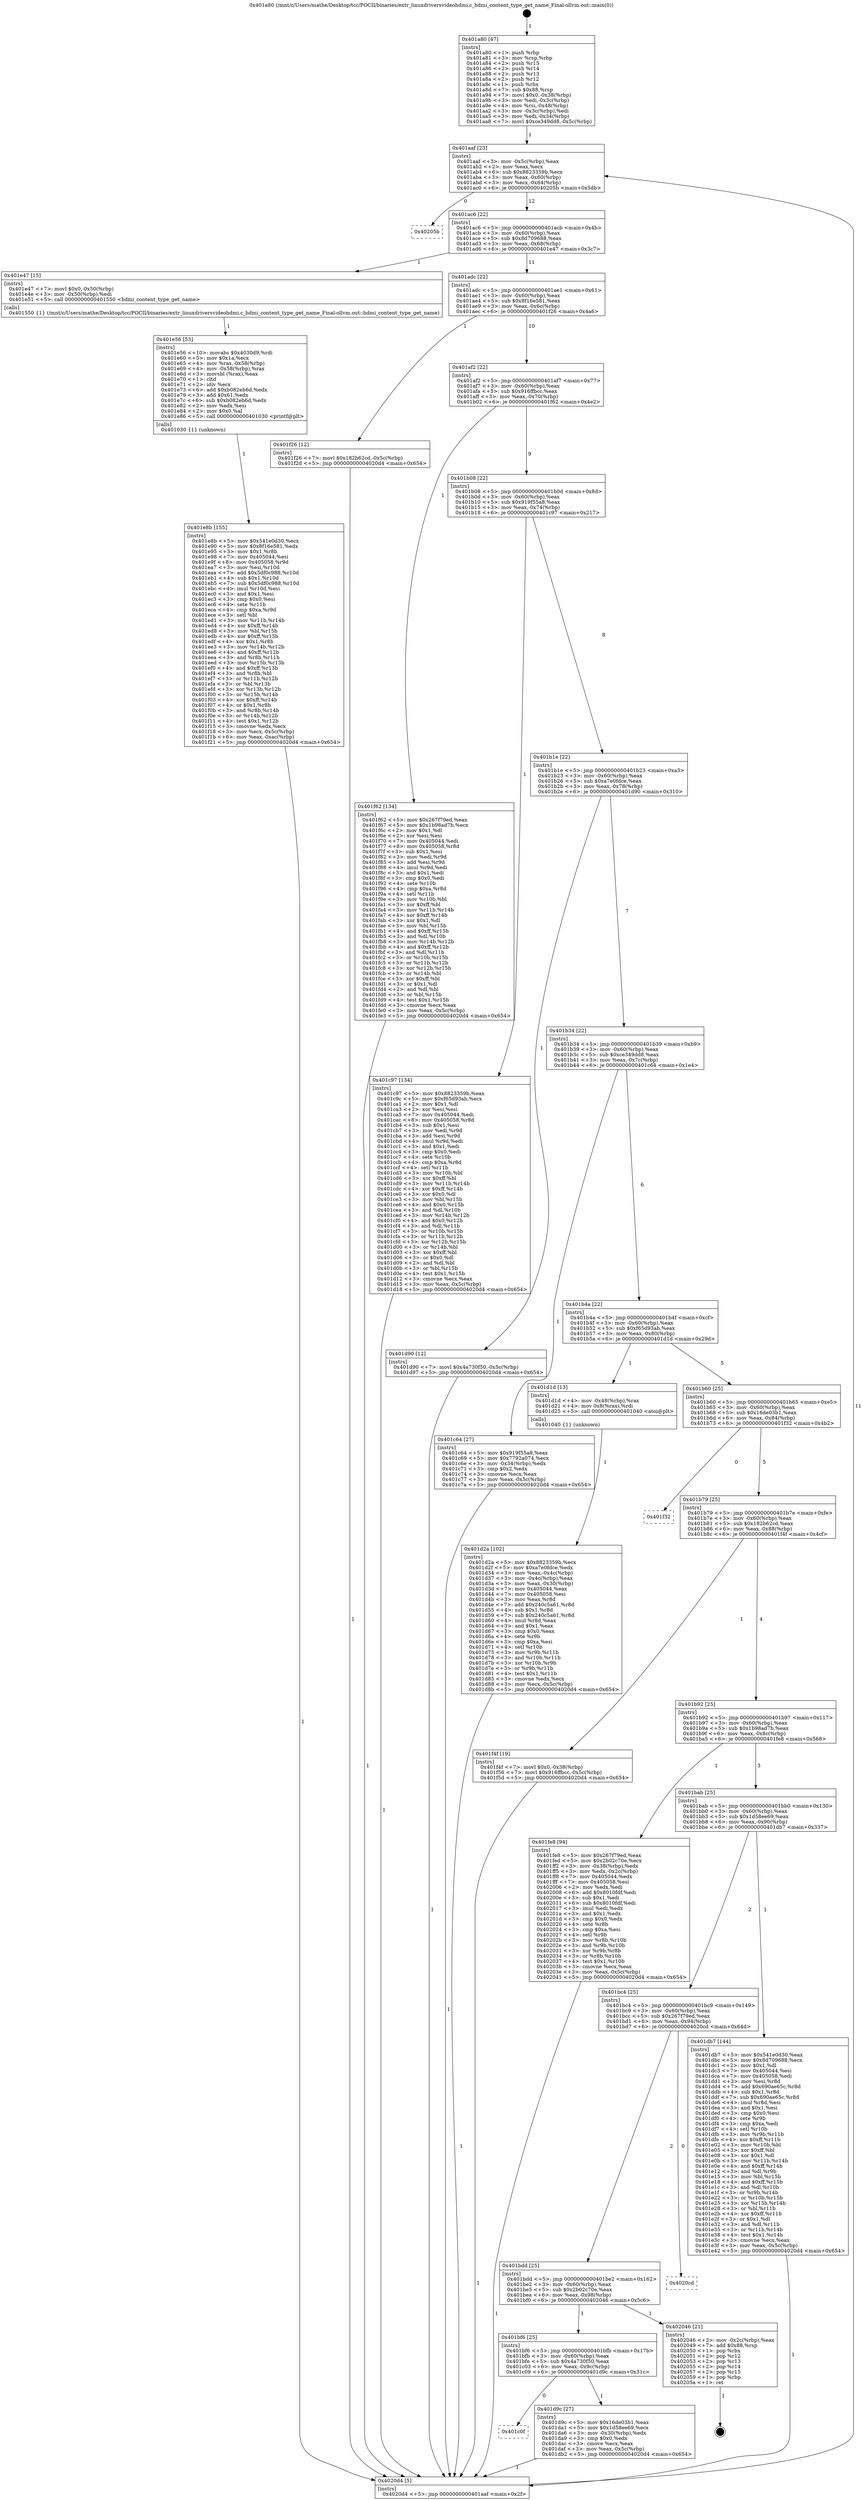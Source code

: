 digraph "0x401a80" {
  label = "0x401a80 (/mnt/c/Users/mathe/Desktop/tcc/POCII/binaries/extr_linuxdriversvideohdmi.c_hdmi_content_type_get_name_Final-ollvm.out::main(0))"
  labelloc = "t"
  node[shape=record]

  Entry [label="",width=0.3,height=0.3,shape=circle,fillcolor=black,style=filled]
  "0x401aaf" [label="{
     0x401aaf [23]\l
     | [instrs]\l
     &nbsp;&nbsp;0x401aaf \<+3\>: mov -0x5c(%rbp),%eax\l
     &nbsp;&nbsp;0x401ab2 \<+2\>: mov %eax,%ecx\l
     &nbsp;&nbsp;0x401ab4 \<+6\>: sub $0x8823359b,%ecx\l
     &nbsp;&nbsp;0x401aba \<+3\>: mov %eax,-0x60(%rbp)\l
     &nbsp;&nbsp;0x401abd \<+3\>: mov %ecx,-0x64(%rbp)\l
     &nbsp;&nbsp;0x401ac0 \<+6\>: je 000000000040205b \<main+0x5db\>\l
  }"]
  "0x40205b" [label="{
     0x40205b\l
  }", style=dashed]
  "0x401ac6" [label="{
     0x401ac6 [22]\l
     | [instrs]\l
     &nbsp;&nbsp;0x401ac6 \<+5\>: jmp 0000000000401acb \<main+0x4b\>\l
     &nbsp;&nbsp;0x401acb \<+3\>: mov -0x60(%rbp),%eax\l
     &nbsp;&nbsp;0x401ace \<+5\>: sub $0x8d709688,%eax\l
     &nbsp;&nbsp;0x401ad3 \<+3\>: mov %eax,-0x68(%rbp)\l
     &nbsp;&nbsp;0x401ad6 \<+6\>: je 0000000000401e47 \<main+0x3c7\>\l
  }"]
  Exit [label="",width=0.3,height=0.3,shape=circle,fillcolor=black,style=filled,peripheries=2]
  "0x401e47" [label="{
     0x401e47 [15]\l
     | [instrs]\l
     &nbsp;&nbsp;0x401e47 \<+7\>: movl $0x0,-0x50(%rbp)\l
     &nbsp;&nbsp;0x401e4e \<+3\>: mov -0x50(%rbp),%edi\l
     &nbsp;&nbsp;0x401e51 \<+5\>: call 0000000000401550 \<hdmi_content_type_get_name\>\l
     | [calls]\l
     &nbsp;&nbsp;0x401550 \{1\} (/mnt/c/Users/mathe/Desktop/tcc/POCII/binaries/extr_linuxdriversvideohdmi.c_hdmi_content_type_get_name_Final-ollvm.out::hdmi_content_type_get_name)\l
  }"]
  "0x401adc" [label="{
     0x401adc [22]\l
     | [instrs]\l
     &nbsp;&nbsp;0x401adc \<+5\>: jmp 0000000000401ae1 \<main+0x61\>\l
     &nbsp;&nbsp;0x401ae1 \<+3\>: mov -0x60(%rbp),%eax\l
     &nbsp;&nbsp;0x401ae4 \<+5\>: sub $0x8f16e581,%eax\l
     &nbsp;&nbsp;0x401ae9 \<+3\>: mov %eax,-0x6c(%rbp)\l
     &nbsp;&nbsp;0x401aec \<+6\>: je 0000000000401f26 \<main+0x4a6\>\l
  }"]
  "0x401e8b" [label="{
     0x401e8b [155]\l
     | [instrs]\l
     &nbsp;&nbsp;0x401e8b \<+5\>: mov $0x541e0d30,%ecx\l
     &nbsp;&nbsp;0x401e90 \<+5\>: mov $0x8f16e581,%edx\l
     &nbsp;&nbsp;0x401e95 \<+3\>: mov $0x1,%r8b\l
     &nbsp;&nbsp;0x401e98 \<+7\>: mov 0x405044,%esi\l
     &nbsp;&nbsp;0x401e9f \<+8\>: mov 0x405058,%r9d\l
     &nbsp;&nbsp;0x401ea7 \<+3\>: mov %esi,%r10d\l
     &nbsp;&nbsp;0x401eaa \<+7\>: add $0x5df0c988,%r10d\l
     &nbsp;&nbsp;0x401eb1 \<+4\>: sub $0x1,%r10d\l
     &nbsp;&nbsp;0x401eb5 \<+7\>: sub $0x5df0c988,%r10d\l
     &nbsp;&nbsp;0x401ebc \<+4\>: imul %r10d,%esi\l
     &nbsp;&nbsp;0x401ec0 \<+3\>: and $0x1,%esi\l
     &nbsp;&nbsp;0x401ec3 \<+3\>: cmp $0x0,%esi\l
     &nbsp;&nbsp;0x401ec6 \<+4\>: sete %r11b\l
     &nbsp;&nbsp;0x401eca \<+4\>: cmp $0xa,%r9d\l
     &nbsp;&nbsp;0x401ece \<+3\>: setl %bl\l
     &nbsp;&nbsp;0x401ed1 \<+3\>: mov %r11b,%r14b\l
     &nbsp;&nbsp;0x401ed4 \<+4\>: xor $0xff,%r14b\l
     &nbsp;&nbsp;0x401ed8 \<+3\>: mov %bl,%r15b\l
     &nbsp;&nbsp;0x401edb \<+4\>: xor $0xff,%r15b\l
     &nbsp;&nbsp;0x401edf \<+4\>: xor $0x1,%r8b\l
     &nbsp;&nbsp;0x401ee3 \<+3\>: mov %r14b,%r12b\l
     &nbsp;&nbsp;0x401ee6 \<+4\>: and $0xff,%r12b\l
     &nbsp;&nbsp;0x401eea \<+3\>: and %r8b,%r11b\l
     &nbsp;&nbsp;0x401eed \<+3\>: mov %r15b,%r13b\l
     &nbsp;&nbsp;0x401ef0 \<+4\>: and $0xff,%r13b\l
     &nbsp;&nbsp;0x401ef4 \<+3\>: and %r8b,%bl\l
     &nbsp;&nbsp;0x401ef7 \<+3\>: or %r11b,%r12b\l
     &nbsp;&nbsp;0x401efa \<+3\>: or %bl,%r13b\l
     &nbsp;&nbsp;0x401efd \<+3\>: xor %r13b,%r12b\l
     &nbsp;&nbsp;0x401f00 \<+3\>: or %r15b,%r14b\l
     &nbsp;&nbsp;0x401f03 \<+4\>: xor $0xff,%r14b\l
     &nbsp;&nbsp;0x401f07 \<+4\>: or $0x1,%r8b\l
     &nbsp;&nbsp;0x401f0b \<+3\>: and %r8b,%r14b\l
     &nbsp;&nbsp;0x401f0e \<+3\>: or %r14b,%r12b\l
     &nbsp;&nbsp;0x401f11 \<+4\>: test $0x1,%r12b\l
     &nbsp;&nbsp;0x401f15 \<+3\>: cmovne %edx,%ecx\l
     &nbsp;&nbsp;0x401f18 \<+3\>: mov %ecx,-0x5c(%rbp)\l
     &nbsp;&nbsp;0x401f1b \<+6\>: mov %eax,-0xac(%rbp)\l
     &nbsp;&nbsp;0x401f21 \<+5\>: jmp 00000000004020d4 \<main+0x654\>\l
  }"]
  "0x401f26" [label="{
     0x401f26 [12]\l
     | [instrs]\l
     &nbsp;&nbsp;0x401f26 \<+7\>: movl $0x182b62cd,-0x5c(%rbp)\l
     &nbsp;&nbsp;0x401f2d \<+5\>: jmp 00000000004020d4 \<main+0x654\>\l
  }"]
  "0x401af2" [label="{
     0x401af2 [22]\l
     | [instrs]\l
     &nbsp;&nbsp;0x401af2 \<+5\>: jmp 0000000000401af7 \<main+0x77\>\l
     &nbsp;&nbsp;0x401af7 \<+3\>: mov -0x60(%rbp),%eax\l
     &nbsp;&nbsp;0x401afa \<+5\>: sub $0x916ffbcc,%eax\l
     &nbsp;&nbsp;0x401aff \<+3\>: mov %eax,-0x70(%rbp)\l
     &nbsp;&nbsp;0x401b02 \<+6\>: je 0000000000401f62 \<main+0x4e2\>\l
  }"]
  "0x401e56" [label="{
     0x401e56 [53]\l
     | [instrs]\l
     &nbsp;&nbsp;0x401e56 \<+10\>: movabs $0x4030d9,%rdi\l
     &nbsp;&nbsp;0x401e60 \<+5\>: mov $0x1a,%ecx\l
     &nbsp;&nbsp;0x401e65 \<+4\>: mov %rax,-0x58(%rbp)\l
     &nbsp;&nbsp;0x401e69 \<+4\>: mov -0x58(%rbp),%rax\l
     &nbsp;&nbsp;0x401e6d \<+3\>: movsbl (%rax),%eax\l
     &nbsp;&nbsp;0x401e70 \<+1\>: cltd\l
     &nbsp;&nbsp;0x401e71 \<+2\>: idiv %ecx\l
     &nbsp;&nbsp;0x401e73 \<+6\>: add $0xb082eb6d,%edx\l
     &nbsp;&nbsp;0x401e79 \<+3\>: add $0x61,%edx\l
     &nbsp;&nbsp;0x401e7c \<+6\>: sub $0xb082eb6d,%edx\l
     &nbsp;&nbsp;0x401e82 \<+2\>: mov %edx,%esi\l
     &nbsp;&nbsp;0x401e84 \<+2\>: mov $0x0,%al\l
     &nbsp;&nbsp;0x401e86 \<+5\>: call 0000000000401030 \<printf@plt\>\l
     | [calls]\l
     &nbsp;&nbsp;0x401030 \{1\} (unknown)\l
  }"]
  "0x401f62" [label="{
     0x401f62 [134]\l
     | [instrs]\l
     &nbsp;&nbsp;0x401f62 \<+5\>: mov $0x267f79ed,%eax\l
     &nbsp;&nbsp;0x401f67 \<+5\>: mov $0x1b98ad7b,%ecx\l
     &nbsp;&nbsp;0x401f6c \<+2\>: mov $0x1,%dl\l
     &nbsp;&nbsp;0x401f6e \<+2\>: xor %esi,%esi\l
     &nbsp;&nbsp;0x401f70 \<+7\>: mov 0x405044,%edi\l
     &nbsp;&nbsp;0x401f77 \<+8\>: mov 0x405058,%r8d\l
     &nbsp;&nbsp;0x401f7f \<+3\>: sub $0x1,%esi\l
     &nbsp;&nbsp;0x401f82 \<+3\>: mov %edi,%r9d\l
     &nbsp;&nbsp;0x401f85 \<+3\>: add %esi,%r9d\l
     &nbsp;&nbsp;0x401f88 \<+4\>: imul %r9d,%edi\l
     &nbsp;&nbsp;0x401f8c \<+3\>: and $0x1,%edi\l
     &nbsp;&nbsp;0x401f8f \<+3\>: cmp $0x0,%edi\l
     &nbsp;&nbsp;0x401f92 \<+4\>: sete %r10b\l
     &nbsp;&nbsp;0x401f96 \<+4\>: cmp $0xa,%r8d\l
     &nbsp;&nbsp;0x401f9a \<+4\>: setl %r11b\l
     &nbsp;&nbsp;0x401f9e \<+3\>: mov %r10b,%bl\l
     &nbsp;&nbsp;0x401fa1 \<+3\>: xor $0xff,%bl\l
     &nbsp;&nbsp;0x401fa4 \<+3\>: mov %r11b,%r14b\l
     &nbsp;&nbsp;0x401fa7 \<+4\>: xor $0xff,%r14b\l
     &nbsp;&nbsp;0x401fab \<+3\>: xor $0x1,%dl\l
     &nbsp;&nbsp;0x401fae \<+3\>: mov %bl,%r15b\l
     &nbsp;&nbsp;0x401fb1 \<+4\>: and $0xff,%r15b\l
     &nbsp;&nbsp;0x401fb5 \<+3\>: and %dl,%r10b\l
     &nbsp;&nbsp;0x401fb8 \<+3\>: mov %r14b,%r12b\l
     &nbsp;&nbsp;0x401fbb \<+4\>: and $0xff,%r12b\l
     &nbsp;&nbsp;0x401fbf \<+3\>: and %dl,%r11b\l
     &nbsp;&nbsp;0x401fc2 \<+3\>: or %r10b,%r15b\l
     &nbsp;&nbsp;0x401fc5 \<+3\>: or %r11b,%r12b\l
     &nbsp;&nbsp;0x401fc8 \<+3\>: xor %r12b,%r15b\l
     &nbsp;&nbsp;0x401fcb \<+3\>: or %r14b,%bl\l
     &nbsp;&nbsp;0x401fce \<+3\>: xor $0xff,%bl\l
     &nbsp;&nbsp;0x401fd1 \<+3\>: or $0x1,%dl\l
     &nbsp;&nbsp;0x401fd4 \<+2\>: and %dl,%bl\l
     &nbsp;&nbsp;0x401fd6 \<+3\>: or %bl,%r15b\l
     &nbsp;&nbsp;0x401fd9 \<+4\>: test $0x1,%r15b\l
     &nbsp;&nbsp;0x401fdd \<+3\>: cmovne %ecx,%eax\l
     &nbsp;&nbsp;0x401fe0 \<+3\>: mov %eax,-0x5c(%rbp)\l
     &nbsp;&nbsp;0x401fe3 \<+5\>: jmp 00000000004020d4 \<main+0x654\>\l
  }"]
  "0x401b08" [label="{
     0x401b08 [22]\l
     | [instrs]\l
     &nbsp;&nbsp;0x401b08 \<+5\>: jmp 0000000000401b0d \<main+0x8d\>\l
     &nbsp;&nbsp;0x401b0d \<+3\>: mov -0x60(%rbp),%eax\l
     &nbsp;&nbsp;0x401b10 \<+5\>: sub $0x919f55a8,%eax\l
     &nbsp;&nbsp;0x401b15 \<+3\>: mov %eax,-0x74(%rbp)\l
     &nbsp;&nbsp;0x401b18 \<+6\>: je 0000000000401c97 \<main+0x217\>\l
  }"]
  "0x401c0f" [label="{
     0x401c0f\l
  }", style=dashed]
  "0x401c97" [label="{
     0x401c97 [134]\l
     | [instrs]\l
     &nbsp;&nbsp;0x401c97 \<+5\>: mov $0x8823359b,%eax\l
     &nbsp;&nbsp;0x401c9c \<+5\>: mov $0xf65d93ab,%ecx\l
     &nbsp;&nbsp;0x401ca1 \<+2\>: mov $0x1,%dl\l
     &nbsp;&nbsp;0x401ca3 \<+2\>: xor %esi,%esi\l
     &nbsp;&nbsp;0x401ca5 \<+7\>: mov 0x405044,%edi\l
     &nbsp;&nbsp;0x401cac \<+8\>: mov 0x405058,%r8d\l
     &nbsp;&nbsp;0x401cb4 \<+3\>: sub $0x1,%esi\l
     &nbsp;&nbsp;0x401cb7 \<+3\>: mov %edi,%r9d\l
     &nbsp;&nbsp;0x401cba \<+3\>: add %esi,%r9d\l
     &nbsp;&nbsp;0x401cbd \<+4\>: imul %r9d,%edi\l
     &nbsp;&nbsp;0x401cc1 \<+3\>: and $0x1,%edi\l
     &nbsp;&nbsp;0x401cc4 \<+3\>: cmp $0x0,%edi\l
     &nbsp;&nbsp;0x401cc7 \<+4\>: sete %r10b\l
     &nbsp;&nbsp;0x401ccb \<+4\>: cmp $0xa,%r8d\l
     &nbsp;&nbsp;0x401ccf \<+4\>: setl %r11b\l
     &nbsp;&nbsp;0x401cd3 \<+3\>: mov %r10b,%bl\l
     &nbsp;&nbsp;0x401cd6 \<+3\>: xor $0xff,%bl\l
     &nbsp;&nbsp;0x401cd9 \<+3\>: mov %r11b,%r14b\l
     &nbsp;&nbsp;0x401cdc \<+4\>: xor $0xff,%r14b\l
     &nbsp;&nbsp;0x401ce0 \<+3\>: xor $0x0,%dl\l
     &nbsp;&nbsp;0x401ce3 \<+3\>: mov %bl,%r15b\l
     &nbsp;&nbsp;0x401ce6 \<+4\>: and $0x0,%r15b\l
     &nbsp;&nbsp;0x401cea \<+3\>: and %dl,%r10b\l
     &nbsp;&nbsp;0x401ced \<+3\>: mov %r14b,%r12b\l
     &nbsp;&nbsp;0x401cf0 \<+4\>: and $0x0,%r12b\l
     &nbsp;&nbsp;0x401cf4 \<+3\>: and %dl,%r11b\l
     &nbsp;&nbsp;0x401cf7 \<+3\>: or %r10b,%r15b\l
     &nbsp;&nbsp;0x401cfa \<+3\>: or %r11b,%r12b\l
     &nbsp;&nbsp;0x401cfd \<+3\>: xor %r12b,%r15b\l
     &nbsp;&nbsp;0x401d00 \<+3\>: or %r14b,%bl\l
     &nbsp;&nbsp;0x401d03 \<+3\>: xor $0xff,%bl\l
     &nbsp;&nbsp;0x401d06 \<+3\>: or $0x0,%dl\l
     &nbsp;&nbsp;0x401d09 \<+2\>: and %dl,%bl\l
     &nbsp;&nbsp;0x401d0b \<+3\>: or %bl,%r15b\l
     &nbsp;&nbsp;0x401d0e \<+4\>: test $0x1,%r15b\l
     &nbsp;&nbsp;0x401d12 \<+3\>: cmovne %ecx,%eax\l
     &nbsp;&nbsp;0x401d15 \<+3\>: mov %eax,-0x5c(%rbp)\l
     &nbsp;&nbsp;0x401d18 \<+5\>: jmp 00000000004020d4 \<main+0x654\>\l
  }"]
  "0x401b1e" [label="{
     0x401b1e [22]\l
     | [instrs]\l
     &nbsp;&nbsp;0x401b1e \<+5\>: jmp 0000000000401b23 \<main+0xa3\>\l
     &nbsp;&nbsp;0x401b23 \<+3\>: mov -0x60(%rbp),%eax\l
     &nbsp;&nbsp;0x401b26 \<+5\>: sub $0xa7e0fdce,%eax\l
     &nbsp;&nbsp;0x401b2b \<+3\>: mov %eax,-0x78(%rbp)\l
     &nbsp;&nbsp;0x401b2e \<+6\>: je 0000000000401d90 \<main+0x310\>\l
  }"]
  "0x401d9c" [label="{
     0x401d9c [27]\l
     | [instrs]\l
     &nbsp;&nbsp;0x401d9c \<+5\>: mov $0x16de03b1,%eax\l
     &nbsp;&nbsp;0x401da1 \<+5\>: mov $0x1d58ee69,%ecx\l
     &nbsp;&nbsp;0x401da6 \<+3\>: mov -0x30(%rbp),%edx\l
     &nbsp;&nbsp;0x401da9 \<+3\>: cmp $0x0,%edx\l
     &nbsp;&nbsp;0x401dac \<+3\>: cmove %ecx,%eax\l
     &nbsp;&nbsp;0x401daf \<+3\>: mov %eax,-0x5c(%rbp)\l
     &nbsp;&nbsp;0x401db2 \<+5\>: jmp 00000000004020d4 \<main+0x654\>\l
  }"]
  "0x401d90" [label="{
     0x401d90 [12]\l
     | [instrs]\l
     &nbsp;&nbsp;0x401d90 \<+7\>: movl $0x4a730f50,-0x5c(%rbp)\l
     &nbsp;&nbsp;0x401d97 \<+5\>: jmp 00000000004020d4 \<main+0x654\>\l
  }"]
  "0x401b34" [label="{
     0x401b34 [22]\l
     | [instrs]\l
     &nbsp;&nbsp;0x401b34 \<+5\>: jmp 0000000000401b39 \<main+0xb9\>\l
     &nbsp;&nbsp;0x401b39 \<+3\>: mov -0x60(%rbp),%eax\l
     &nbsp;&nbsp;0x401b3c \<+5\>: sub $0xce349dd8,%eax\l
     &nbsp;&nbsp;0x401b41 \<+3\>: mov %eax,-0x7c(%rbp)\l
     &nbsp;&nbsp;0x401b44 \<+6\>: je 0000000000401c64 \<main+0x1e4\>\l
  }"]
  "0x401bf6" [label="{
     0x401bf6 [25]\l
     | [instrs]\l
     &nbsp;&nbsp;0x401bf6 \<+5\>: jmp 0000000000401bfb \<main+0x17b\>\l
     &nbsp;&nbsp;0x401bfb \<+3\>: mov -0x60(%rbp),%eax\l
     &nbsp;&nbsp;0x401bfe \<+5\>: sub $0x4a730f50,%eax\l
     &nbsp;&nbsp;0x401c03 \<+6\>: mov %eax,-0x9c(%rbp)\l
     &nbsp;&nbsp;0x401c09 \<+6\>: je 0000000000401d9c \<main+0x31c\>\l
  }"]
  "0x401c64" [label="{
     0x401c64 [27]\l
     | [instrs]\l
     &nbsp;&nbsp;0x401c64 \<+5\>: mov $0x919f55a8,%eax\l
     &nbsp;&nbsp;0x401c69 \<+5\>: mov $0x7792a074,%ecx\l
     &nbsp;&nbsp;0x401c6e \<+3\>: mov -0x34(%rbp),%edx\l
     &nbsp;&nbsp;0x401c71 \<+3\>: cmp $0x2,%edx\l
     &nbsp;&nbsp;0x401c74 \<+3\>: cmovne %ecx,%eax\l
     &nbsp;&nbsp;0x401c77 \<+3\>: mov %eax,-0x5c(%rbp)\l
     &nbsp;&nbsp;0x401c7a \<+5\>: jmp 00000000004020d4 \<main+0x654\>\l
  }"]
  "0x401b4a" [label="{
     0x401b4a [22]\l
     | [instrs]\l
     &nbsp;&nbsp;0x401b4a \<+5\>: jmp 0000000000401b4f \<main+0xcf\>\l
     &nbsp;&nbsp;0x401b4f \<+3\>: mov -0x60(%rbp),%eax\l
     &nbsp;&nbsp;0x401b52 \<+5\>: sub $0xf65d93ab,%eax\l
     &nbsp;&nbsp;0x401b57 \<+3\>: mov %eax,-0x80(%rbp)\l
     &nbsp;&nbsp;0x401b5a \<+6\>: je 0000000000401d1d \<main+0x29d\>\l
  }"]
  "0x4020d4" [label="{
     0x4020d4 [5]\l
     | [instrs]\l
     &nbsp;&nbsp;0x4020d4 \<+5\>: jmp 0000000000401aaf \<main+0x2f\>\l
  }"]
  "0x401a80" [label="{
     0x401a80 [47]\l
     | [instrs]\l
     &nbsp;&nbsp;0x401a80 \<+1\>: push %rbp\l
     &nbsp;&nbsp;0x401a81 \<+3\>: mov %rsp,%rbp\l
     &nbsp;&nbsp;0x401a84 \<+2\>: push %r15\l
     &nbsp;&nbsp;0x401a86 \<+2\>: push %r14\l
     &nbsp;&nbsp;0x401a88 \<+2\>: push %r13\l
     &nbsp;&nbsp;0x401a8a \<+2\>: push %r12\l
     &nbsp;&nbsp;0x401a8c \<+1\>: push %rbx\l
     &nbsp;&nbsp;0x401a8d \<+7\>: sub $0x88,%rsp\l
     &nbsp;&nbsp;0x401a94 \<+7\>: movl $0x0,-0x38(%rbp)\l
     &nbsp;&nbsp;0x401a9b \<+3\>: mov %edi,-0x3c(%rbp)\l
     &nbsp;&nbsp;0x401a9e \<+4\>: mov %rsi,-0x48(%rbp)\l
     &nbsp;&nbsp;0x401aa2 \<+3\>: mov -0x3c(%rbp),%edi\l
     &nbsp;&nbsp;0x401aa5 \<+3\>: mov %edi,-0x34(%rbp)\l
     &nbsp;&nbsp;0x401aa8 \<+7\>: movl $0xce349dd8,-0x5c(%rbp)\l
  }"]
  "0x402046" [label="{
     0x402046 [21]\l
     | [instrs]\l
     &nbsp;&nbsp;0x402046 \<+3\>: mov -0x2c(%rbp),%eax\l
     &nbsp;&nbsp;0x402049 \<+7\>: add $0x88,%rsp\l
     &nbsp;&nbsp;0x402050 \<+1\>: pop %rbx\l
     &nbsp;&nbsp;0x402051 \<+2\>: pop %r12\l
     &nbsp;&nbsp;0x402053 \<+2\>: pop %r13\l
     &nbsp;&nbsp;0x402055 \<+2\>: pop %r14\l
     &nbsp;&nbsp;0x402057 \<+2\>: pop %r15\l
     &nbsp;&nbsp;0x402059 \<+1\>: pop %rbp\l
     &nbsp;&nbsp;0x40205a \<+1\>: ret\l
  }"]
  "0x401d1d" [label="{
     0x401d1d [13]\l
     | [instrs]\l
     &nbsp;&nbsp;0x401d1d \<+4\>: mov -0x48(%rbp),%rax\l
     &nbsp;&nbsp;0x401d21 \<+4\>: mov 0x8(%rax),%rdi\l
     &nbsp;&nbsp;0x401d25 \<+5\>: call 0000000000401040 \<atoi@plt\>\l
     | [calls]\l
     &nbsp;&nbsp;0x401040 \{1\} (unknown)\l
  }"]
  "0x401b60" [label="{
     0x401b60 [25]\l
     | [instrs]\l
     &nbsp;&nbsp;0x401b60 \<+5\>: jmp 0000000000401b65 \<main+0xe5\>\l
     &nbsp;&nbsp;0x401b65 \<+3\>: mov -0x60(%rbp),%eax\l
     &nbsp;&nbsp;0x401b68 \<+5\>: sub $0x16de03b1,%eax\l
     &nbsp;&nbsp;0x401b6d \<+6\>: mov %eax,-0x84(%rbp)\l
     &nbsp;&nbsp;0x401b73 \<+6\>: je 0000000000401f32 \<main+0x4b2\>\l
  }"]
  "0x401d2a" [label="{
     0x401d2a [102]\l
     | [instrs]\l
     &nbsp;&nbsp;0x401d2a \<+5\>: mov $0x8823359b,%ecx\l
     &nbsp;&nbsp;0x401d2f \<+5\>: mov $0xa7e0fdce,%edx\l
     &nbsp;&nbsp;0x401d34 \<+3\>: mov %eax,-0x4c(%rbp)\l
     &nbsp;&nbsp;0x401d37 \<+3\>: mov -0x4c(%rbp),%eax\l
     &nbsp;&nbsp;0x401d3a \<+3\>: mov %eax,-0x30(%rbp)\l
     &nbsp;&nbsp;0x401d3d \<+7\>: mov 0x405044,%eax\l
     &nbsp;&nbsp;0x401d44 \<+7\>: mov 0x405058,%esi\l
     &nbsp;&nbsp;0x401d4b \<+3\>: mov %eax,%r8d\l
     &nbsp;&nbsp;0x401d4e \<+7\>: add $0x240c5a61,%r8d\l
     &nbsp;&nbsp;0x401d55 \<+4\>: sub $0x1,%r8d\l
     &nbsp;&nbsp;0x401d59 \<+7\>: sub $0x240c5a61,%r8d\l
     &nbsp;&nbsp;0x401d60 \<+4\>: imul %r8d,%eax\l
     &nbsp;&nbsp;0x401d64 \<+3\>: and $0x1,%eax\l
     &nbsp;&nbsp;0x401d67 \<+3\>: cmp $0x0,%eax\l
     &nbsp;&nbsp;0x401d6a \<+4\>: sete %r9b\l
     &nbsp;&nbsp;0x401d6e \<+3\>: cmp $0xa,%esi\l
     &nbsp;&nbsp;0x401d71 \<+4\>: setl %r10b\l
     &nbsp;&nbsp;0x401d75 \<+3\>: mov %r9b,%r11b\l
     &nbsp;&nbsp;0x401d78 \<+3\>: and %r10b,%r11b\l
     &nbsp;&nbsp;0x401d7b \<+3\>: xor %r10b,%r9b\l
     &nbsp;&nbsp;0x401d7e \<+3\>: or %r9b,%r11b\l
     &nbsp;&nbsp;0x401d81 \<+4\>: test $0x1,%r11b\l
     &nbsp;&nbsp;0x401d85 \<+3\>: cmovne %edx,%ecx\l
     &nbsp;&nbsp;0x401d88 \<+3\>: mov %ecx,-0x5c(%rbp)\l
     &nbsp;&nbsp;0x401d8b \<+5\>: jmp 00000000004020d4 \<main+0x654\>\l
  }"]
  "0x401bdd" [label="{
     0x401bdd [25]\l
     | [instrs]\l
     &nbsp;&nbsp;0x401bdd \<+5\>: jmp 0000000000401be2 \<main+0x162\>\l
     &nbsp;&nbsp;0x401be2 \<+3\>: mov -0x60(%rbp),%eax\l
     &nbsp;&nbsp;0x401be5 \<+5\>: sub $0x2b02c70e,%eax\l
     &nbsp;&nbsp;0x401bea \<+6\>: mov %eax,-0x98(%rbp)\l
     &nbsp;&nbsp;0x401bf0 \<+6\>: je 0000000000402046 \<main+0x5c6\>\l
  }"]
  "0x401f32" [label="{
     0x401f32\l
  }", style=dashed]
  "0x401b79" [label="{
     0x401b79 [25]\l
     | [instrs]\l
     &nbsp;&nbsp;0x401b79 \<+5\>: jmp 0000000000401b7e \<main+0xfe\>\l
     &nbsp;&nbsp;0x401b7e \<+3\>: mov -0x60(%rbp),%eax\l
     &nbsp;&nbsp;0x401b81 \<+5\>: sub $0x182b62cd,%eax\l
     &nbsp;&nbsp;0x401b86 \<+6\>: mov %eax,-0x88(%rbp)\l
     &nbsp;&nbsp;0x401b8c \<+6\>: je 0000000000401f4f \<main+0x4cf\>\l
  }"]
  "0x4020cd" [label="{
     0x4020cd\l
  }", style=dashed]
  "0x401f4f" [label="{
     0x401f4f [19]\l
     | [instrs]\l
     &nbsp;&nbsp;0x401f4f \<+7\>: movl $0x0,-0x38(%rbp)\l
     &nbsp;&nbsp;0x401f56 \<+7\>: movl $0x916ffbcc,-0x5c(%rbp)\l
     &nbsp;&nbsp;0x401f5d \<+5\>: jmp 00000000004020d4 \<main+0x654\>\l
  }"]
  "0x401b92" [label="{
     0x401b92 [25]\l
     | [instrs]\l
     &nbsp;&nbsp;0x401b92 \<+5\>: jmp 0000000000401b97 \<main+0x117\>\l
     &nbsp;&nbsp;0x401b97 \<+3\>: mov -0x60(%rbp),%eax\l
     &nbsp;&nbsp;0x401b9a \<+5\>: sub $0x1b98ad7b,%eax\l
     &nbsp;&nbsp;0x401b9f \<+6\>: mov %eax,-0x8c(%rbp)\l
     &nbsp;&nbsp;0x401ba5 \<+6\>: je 0000000000401fe8 \<main+0x568\>\l
  }"]
  "0x401bc4" [label="{
     0x401bc4 [25]\l
     | [instrs]\l
     &nbsp;&nbsp;0x401bc4 \<+5\>: jmp 0000000000401bc9 \<main+0x149\>\l
     &nbsp;&nbsp;0x401bc9 \<+3\>: mov -0x60(%rbp),%eax\l
     &nbsp;&nbsp;0x401bcc \<+5\>: sub $0x267f79ed,%eax\l
     &nbsp;&nbsp;0x401bd1 \<+6\>: mov %eax,-0x94(%rbp)\l
     &nbsp;&nbsp;0x401bd7 \<+6\>: je 00000000004020cd \<main+0x64d\>\l
  }"]
  "0x401fe8" [label="{
     0x401fe8 [94]\l
     | [instrs]\l
     &nbsp;&nbsp;0x401fe8 \<+5\>: mov $0x267f79ed,%eax\l
     &nbsp;&nbsp;0x401fed \<+5\>: mov $0x2b02c70e,%ecx\l
     &nbsp;&nbsp;0x401ff2 \<+3\>: mov -0x38(%rbp),%edx\l
     &nbsp;&nbsp;0x401ff5 \<+3\>: mov %edx,-0x2c(%rbp)\l
     &nbsp;&nbsp;0x401ff8 \<+7\>: mov 0x405044,%edx\l
     &nbsp;&nbsp;0x401fff \<+7\>: mov 0x405058,%esi\l
     &nbsp;&nbsp;0x402006 \<+2\>: mov %edx,%edi\l
     &nbsp;&nbsp;0x402008 \<+6\>: add $0x8010fdf,%edi\l
     &nbsp;&nbsp;0x40200e \<+3\>: sub $0x1,%edi\l
     &nbsp;&nbsp;0x402011 \<+6\>: sub $0x8010fdf,%edi\l
     &nbsp;&nbsp;0x402017 \<+3\>: imul %edi,%edx\l
     &nbsp;&nbsp;0x40201a \<+3\>: and $0x1,%edx\l
     &nbsp;&nbsp;0x40201d \<+3\>: cmp $0x0,%edx\l
     &nbsp;&nbsp;0x402020 \<+4\>: sete %r8b\l
     &nbsp;&nbsp;0x402024 \<+3\>: cmp $0xa,%esi\l
     &nbsp;&nbsp;0x402027 \<+4\>: setl %r9b\l
     &nbsp;&nbsp;0x40202b \<+3\>: mov %r8b,%r10b\l
     &nbsp;&nbsp;0x40202e \<+3\>: and %r9b,%r10b\l
     &nbsp;&nbsp;0x402031 \<+3\>: xor %r9b,%r8b\l
     &nbsp;&nbsp;0x402034 \<+3\>: or %r8b,%r10b\l
     &nbsp;&nbsp;0x402037 \<+4\>: test $0x1,%r10b\l
     &nbsp;&nbsp;0x40203b \<+3\>: cmovne %ecx,%eax\l
     &nbsp;&nbsp;0x40203e \<+3\>: mov %eax,-0x5c(%rbp)\l
     &nbsp;&nbsp;0x402041 \<+5\>: jmp 00000000004020d4 \<main+0x654\>\l
  }"]
  "0x401bab" [label="{
     0x401bab [25]\l
     | [instrs]\l
     &nbsp;&nbsp;0x401bab \<+5\>: jmp 0000000000401bb0 \<main+0x130\>\l
     &nbsp;&nbsp;0x401bb0 \<+3\>: mov -0x60(%rbp),%eax\l
     &nbsp;&nbsp;0x401bb3 \<+5\>: sub $0x1d58ee69,%eax\l
     &nbsp;&nbsp;0x401bb8 \<+6\>: mov %eax,-0x90(%rbp)\l
     &nbsp;&nbsp;0x401bbe \<+6\>: je 0000000000401db7 \<main+0x337\>\l
  }"]
  "0x401db7" [label="{
     0x401db7 [144]\l
     | [instrs]\l
     &nbsp;&nbsp;0x401db7 \<+5\>: mov $0x541e0d30,%eax\l
     &nbsp;&nbsp;0x401dbc \<+5\>: mov $0x8d709688,%ecx\l
     &nbsp;&nbsp;0x401dc1 \<+2\>: mov $0x1,%dl\l
     &nbsp;&nbsp;0x401dc3 \<+7\>: mov 0x405044,%esi\l
     &nbsp;&nbsp;0x401dca \<+7\>: mov 0x405058,%edi\l
     &nbsp;&nbsp;0x401dd1 \<+3\>: mov %esi,%r8d\l
     &nbsp;&nbsp;0x401dd4 \<+7\>: add $0x690ae65c,%r8d\l
     &nbsp;&nbsp;0x401ddb \<+4\>: sub $0x1,%r8d\l
     &nbsp;&nbsp;0x401ddf \<+7\>: sub $0x690ae65c,%r8d\l
     &nbsp;&nbsp;0x401de6 \<+4\>: imul %r8d,%esi\l
     &nbsp;&nbsp;0x401dea \<+3\>: and $0x1,%esi\l
     &nbsp;&nbsp;0x401ded \<+3\>: cmp $0x0,%esi\l
     &nbsp;&nbsp;0x401df0 \<+4\>: sete %r9b\l
     &nbsp;&nbsp;0x401df4 \<+3\>: cmp $0xa,%edi\l
     &nbsp;&nbsp;0x401df7 \<+4\>: setl %r10b\l
     &nbsp;&nbsp;0x401dfb \<+3\>: mov %r9b,%r11b\l
     &nbsp;&nbsp;0x401dfe \<+4\>: xor $0xff,%r11b\l
     &nbsp;&nbsp;0x401e02 \<+3\>: mov %r10b,%bl\l
     &nbsp;&nbsp;0x401e05 \<+3\>: xor $0xff,%bl\l
     &nbsp;&nbsp;0x401e08 \<+3\>: xor $0x1,%dl\l
     &nbsp;&nbsp;0x401e0b \<+3\>: mov %r11b,%r14b\l
     &nbsp;&nbsp;0x401e0e \<+4\>: and $0xff,%r14b\l
     &nbsp;&nbsp;0x401e12 \<+3\>: and %dl,%r9b\l
     &nbsp;&nbsp;0x401e15 \<+3\>: mov %bl,%r15b\l
     &nbsp;&nbsp;0x401e18 \<+4\>: and $0xff,%r15b\l
     &nbsp;&nbsp;0x401e1c \<+3\>: and %dl,%r10b\l
     &nbsp;&nbsp;0x401e1f \<+3\>: or %r9b,%r14b\l
     &nbsp;&nbsp;0x401e22 \<+3\>: or %r10b,%r15b\l
     &nbsp;&nbsp;0x401e25 \<+3\>: xor %r15b,%r14b\l
     &nbsp;&nbsp;0x401e28 \<+3\>: or %bl,%r11b\l
     &nbsp;&nbsp;0x401e2b \<+4\>: xor $0xff,%r11b\l
     &nbsp;&nbsp;0x401e2f \<+3\>: or $0x1,%dl\l
     &nbsp;&nbsp;0x401e32 \<+3\>: and %dl,%r11b\l
     &nbsp;&nbsp;0x401e35 \<+3\>: or %r11b,%r14b\l
     &nbsp;&nbsp;0x401e38 \<+4\>: test $0x1,%r14b\l
     &nbsp;&nbsp;0x401e3c \<+3\>: cmovne %ecx,%eax\l
     &nbsp;&nbsp;0x401e3f \<+3\>: mov %eax,-0x5c(%rbp)\l
     &nbsp;&nbsp;0x401e42 \<+5\>: jmp 00000000004020d4 \<main+0x654\>\l
  }"]
  Entry -> "0x401a80" [label=" 1"]
  "0x401aaf" -> "0x40205b" [label=" 0"]
  "0x401aaf" -> "0x401ac6" [label=" 12"]
  "0x402046" -> Exit [label=" 1"]
  "0x401ac6" -> "0x401e47" [label=" 1"]
  "0x401ac6" -> "0x401adc" [label=" 11"]
  "0x401fe8" -> "0x4020d4" [label=" 1"]
  "0x401adc" -> "0x401f26" [label=" 1"]
  "0x401adc" -> "0x401af2" [label=" 10"]
  "0x401f62" -> "0x4020d4" [label=" 1"]
  "0x401af2" -> "0x401f62" [label=" 1"]
  "0x401af2" -> "0x401b08" [label=" 9"]
  "0x401f4f" -> "0x4020d4" [label=" 1"]
  "0x401b08" -> "0x401c97" [label=" 1"]
  "0x401b08" -> "0x401b1e" [label=" 8"]
  "0x401f26" -> "0x4020d4" [label=" 1"]
  "0x401b1e" -> "0x401d90" [label=" 1"]
  "0x401b1e" -> "0x401b34" [label=" 7"]
  "0x401e8b" -> "0x4020d4" [label=" 1"]
  "0x401b34" -> "0x401c64" [label=" 1"]
  "0x401b34" -> "0x401b4a" [label=" 6"]
  "0x401c64" -> "0x4020d4" [label=" 1"]
  "0x401a80" -> "0x401aaf" [label=" 1"]
  "0x4020d4" -> "0x401aaf" [label=" 11"]
  "0x401c97" -> "0x4020d4" [label=" 1"]
  "0x401e47" -> "0x401e56" [label=" 1"]
  "0x401b4a" -> "0x401d1d" [label=" 1"]
  "0x401b4a" -> "0x401b60" [label=" 5"]
  "0x401d1d" -> "0x401d2a" [label=" 1"]
  "0x401d2a" -> "0x4020d4" [label=" 1"]
  "0x401d90" -> "0x4020d4" [label=" 1"]
  "0x401db7" -> "0x4020d4" [label=" 1"]
  "0x401b60" -> "0x401f32" [label=" 0"]
  "0x401b60" -> "0x401b79" [label=" 5"]
  "0x401bf6" -> "0x401c0f" [label=" 0"]
  "0x401b79" -> "0x401f4f" [label=" 1"]
  "0x401b79" -> "0x401b92" [label=" 4"]
  "0x401bf6" -> "0x401d9c" [label=" 1"]
  "0x401b92" -> "0x401fe8" [label=" 1"]
  "0x401b92" -> "0x401bab" [label=" 3"]
  "0x401bdd" -> "0x401bf6" [label=" 1"]
  "0x401bab" -> "0x401db7" [label=" 1"]
  "0x401bab" -> "0x401bc4" [label=" 2"]
  "0x401e56" -> "0x401e8b" [label=" 1"]
  "0x401bc4" -> "0x4020cd" [label=" 0"]
  "0x401bc4" -> "0x401bdd" [label=" 2"]
  "0x401d9c" -> "0x4020d4" [label=" 1"]
  "0x401bdd" -> "0x402046" [label=" 1"]
}
